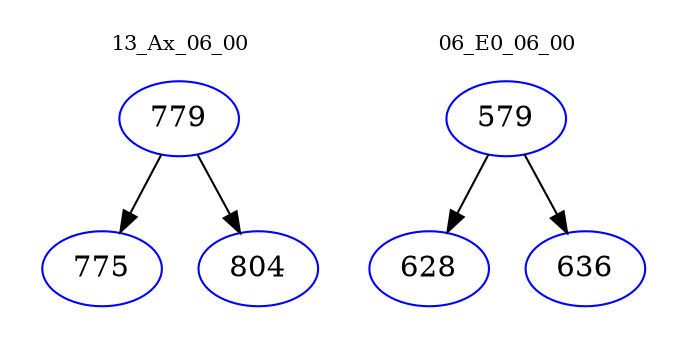 digraph{
subgraph cluster_0 {
color = white
label = "13_Ax_06_00";
fontsize=10;
T0_779 [label="779", color="blue"]
T0_779 -> T0_775 [color="black"]
T0_775 [label="775", color="blue"]
T0_779 -> T0_804 [color="black"]
T0_804 [label="804", color="blue"]
}
subgraph cluster_1 {
color = white
label = "06_E0_06_00";
fontsize=10;
T1_579 [label="579", color="blue"]
T1_579 -> T1_628 [color="black"]
T1_628 [label="628", color="blue"]
T1_579 -> T1_636 [color="black"]
T1_636 [label="636", color="blue"]
}
}
